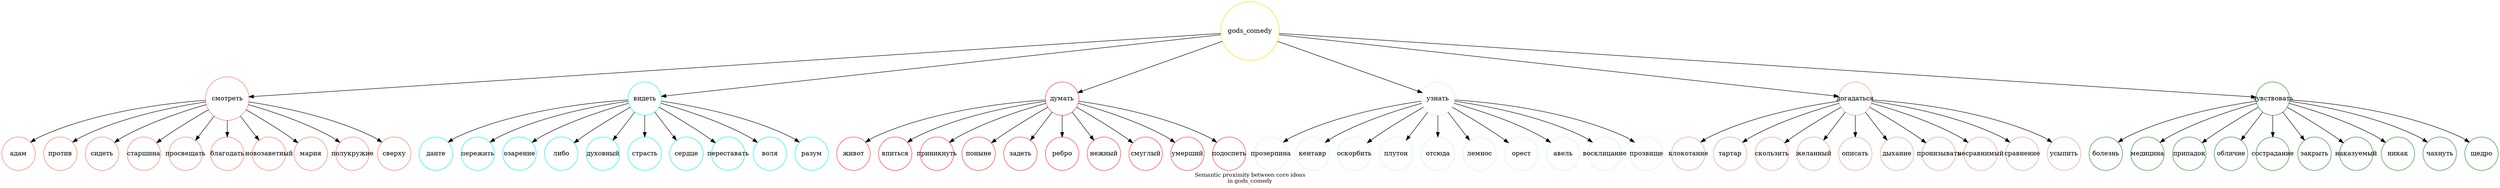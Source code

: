 digraph ideas_with_actions_gods_comedy {
	node [color=gold1 shape=circle width=0.7]
	gods_comedy
	node [color=coral1 shape=circle]
	"смотреть"
	gods_comedy -> "смотреть"
	node [fixedsize=true shape=circle width=1]
	"адам"
	"смотреть" -> "адам"
	"против"
	"смотреть" -> "против"
	"сидеть"
	"смотреть" -> "сидеть"
	"старшина"
	"смотреть" -> "старшина"
	"просвещать"
	"смотреть" -> "просвещать"
	"благодать"
	"смотреть" -> "благодать"
	"новозаветный"
	"смотреть" -> "новозаветный"
	"мария"
	"смотреть" -> "мария"
	"полукружие"
	"смотреть" -> "полукружие"
	"сверху"
	"смотреть" -> "сверху"
	node [color=cyan2 shape=circle]
	"видеть"
	gods_comedy -> "видеть"
	node [fixedsize=true shape=circle width=1]
	"данте"
	"видеть" -> "данте"
	"пережить"
	"видеть" -> "пережить"
	"озарение"
	"видеть" -> "озарение"
	"либо"
	"видеть" -> "либо"
	"духовный"
	"видеть" -> "духовный"
	"страсть"
	"видеть" -> "страсть"
	"сердце"
	"видеть" -> "сердце"
	"переставать"
	"видеть" -> "переставать"
	"воля"
	"видеть" -> "воля"
	"разум"
	"видеть" -> "разум"
	node [color=firebrick1 shape=circle]
	"думать"
	gods_comedy -> "думать"
	node [fixedsize=true shape=circle width=1]
	"живот"
	"думать" -> "живот"
	"впиться"
	"думать" -> "впиться"
	"приникнуть"
	"думать" -> "приникнуть"
	"поныне"
	"думать" -> "поныне"
	"задеть"
	"думать" -> "задеть"
	"ребро"
	"думать" -> "ребро"
	"нежный"
	"думать" -> "нежный"
	"смуглый"
	"думать" -> "смуглый"
	"умерший"
	"думать" -> "умерший"
	"подоспеть"
	"думать" -> "подоспеть"
	node [color=darkseagreen1 shape=circle]
	"узнать"
	gods_comedy -> "узнать"
	node [fixedsize=true shape=circle width=1]
	"прозерпина"
	"узнать" -> "прозерпина"
	"кентавр"
	"узнать" -> "кентавр"
	"оскорбить"
	"узнать" -> "оскорбить"
	"плутон"
	"узнать" -> "плутон"
	"отсюда"
	"узнать" -> "отсюда"
	"лемнос"
	"узнать" -> "лемнос"
	"орест"
	"узнать" -> "орест"
	"авель"
	"узнать" -> "авель"
	"восклицание"
	"узнать" -> "восклицание"
	"прозвище"
	"узнать" -> "прозвище"
	node [color=darksalmon shape=circle]
	"догадаться"
	gods_comedy -> "догадаться"
	node [fixedsize=true shape=circle width=1]
	"клокотание"
	"догадаться" -> "клокотание"
	"тартар"
	"догадаться" -> "тартар"
	"скользить"
	"догадаться" -> "скользить"
	"желанный"
	"догадаться" -> "желанный"
	"описать"
	"догадаться" -> "описать"
	"дыхание"
	"догадаться" -> "дыхание"
	"пронизывать"
	"догадаться" -> "пронизывать"
	"несравнимый"
	"догадаться" -> "несравнимый"
	"сравнение"
	"догадаться" -> "сравнение"
	"усыпить"
	"догадаться" -> "усыпить"
	node [color=forestgreen shape=circle]
	"чувствовать"
	gods_comedy -> "чувствовать"
	node [fixedsize=true shape=circle width=1]
	"болезнь"
	"чувствовать" -> "болезнь"
	"медицина"
	"чувствовать" -> "медицина"
	"припадок"
	"чувствовать" -> "припадок"
	"обличие"
	"чувствовать" -> "обличие"
	"сострадание"
	"чувствовать" -> "сострадание"
	"закрыть"
	"чувствовать" -> "закрыть"
	"наказуемый"
	"чувствовать" -> "наказуемый"
	"никак"
	"чувствовать" -> "никак"
	"чахнуть"
	"чувствовать" -> "чахнуть"
	"щедро"
	"чувствовать" -> "щедро"
	overlap=false
	label="Semantic proximity between core ideas\nin gods_comedy"
	fontsize=12
}
